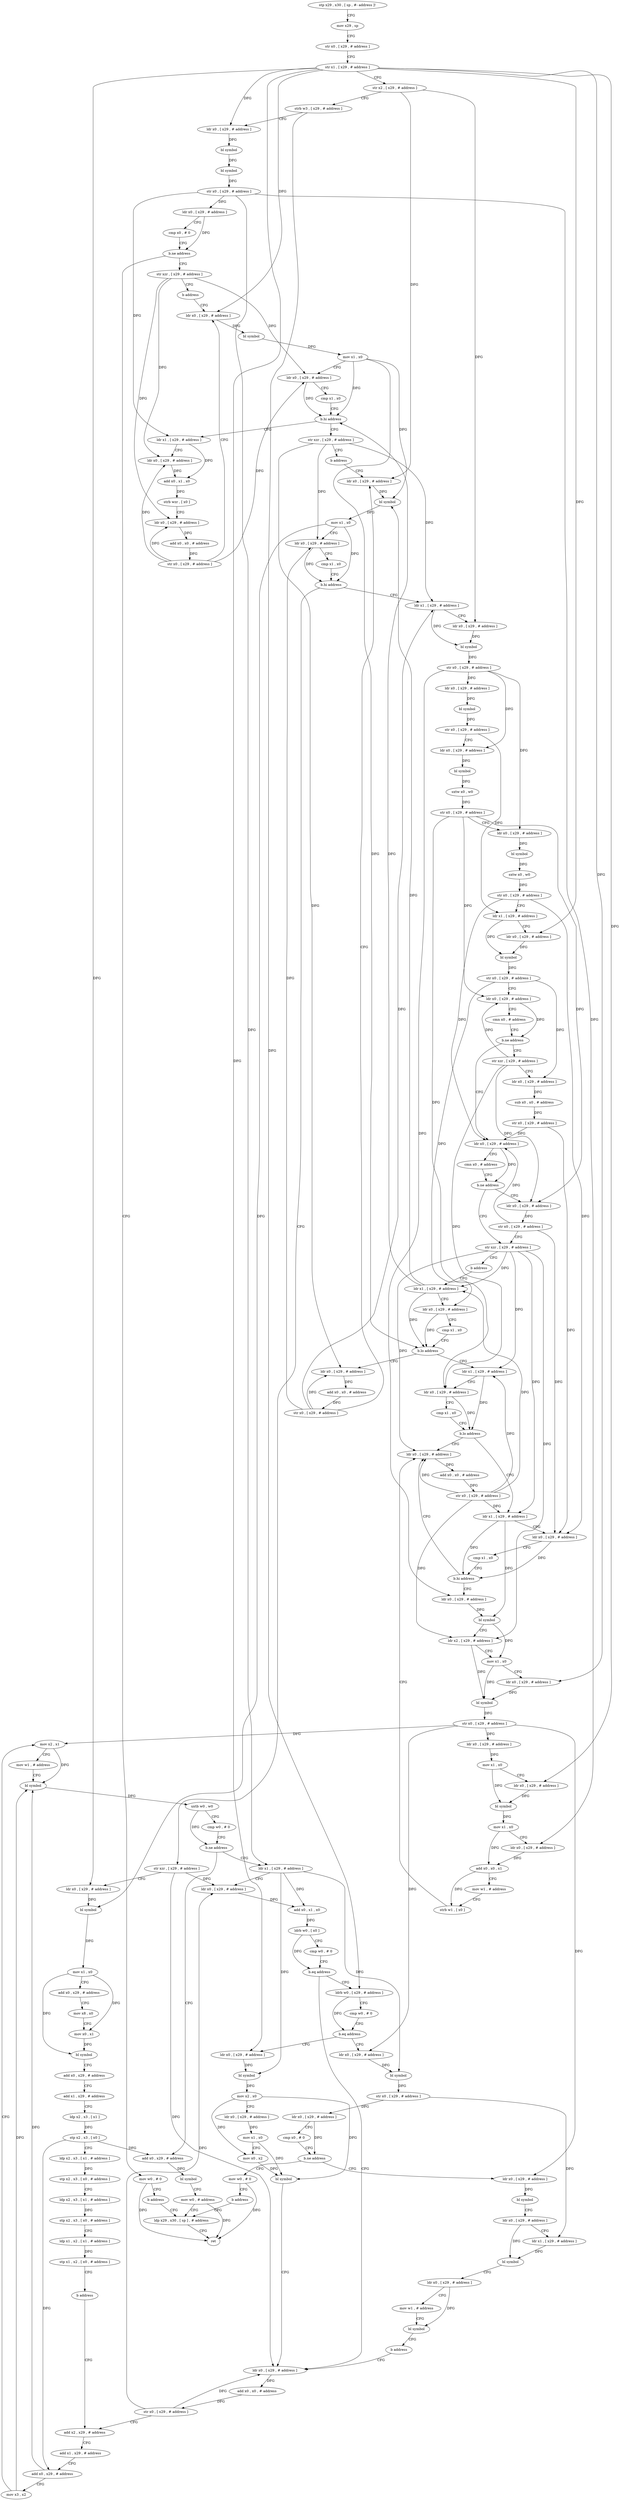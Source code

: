 digraph "func" {
"107168" [label = "stp x29 , x30 , [ sp , #- address ]!" ]
"107172" [label = "mov x29 , sp" ]
"107176" [label = "str x0 , [ x29 , # address ]" ]
"107180" [label = "str x1 , [ x29 , # address ]" ]
"107184" [label = "str x2 , [ x29 , # address ]" ]
"107188" [label = "strb w3 , [ x29 , # address ]" ]
"107192" [label = "ldr x0 , [ x29 , # address ]" ]
"107196" [label = "bl symbol" ]
"107200" [label = "bl symbol" ]
"107204" [label = "str x0 , [ x29 , # address ]" ]
"107208" [label = "ldr x0 , [ x29 , # address ]" ]
"107212" [label = "cmp x0 , # 0" ]
"107216" [label = "b.ne address" ]
"107228" [label = "str xzr , [ x29 , # address ]" ]
"107220" [label = "mov w0 , # 0" ]
"107232" [label = "b address" ]
"107264" [label = "ldr x0 , [ x29 , # address ]" ]
"107224" [label = "b address" ]
"107860" [label = "ldp x29 , x30 , [ sp ] , # address" ]
"107268" [label = "bl symbol" ]
"107272" [label = "mov x1 , x0" ]
"107276" [label = "ldr x0 , [ x29 , # address ]" ]
"107280" [label = "cmp x1 , x0" ]
"107284" [label = "b.hi address" ]
"107236" [label = "ldr x1 , [ x29 , # address ]" ]
"107288" [label = "str xzr , [ x29 , # address ]" ]
"107864" [label = "ret" ]
"107240" [label = "ldr x0 , [ x29 , # address ]" ]
"107244" [label = "add x0 , x1 , x0" ]
"107248" [label = "strb wzr , [ x0 ]" ]
"107252" [label = "ldr x0 , [ x29 , # address ]" ]
"107256" [label = "add x0 , x0 , # address" ]
"107260" [label = "str x0 , [ x29 , # address ]" ]
"107292" [label = "b address" ]
"107564" [label = "ldr x0 , [ x29 , # address ]" ]
"107568" [label = "bl symbol" ]
"107572" [label = "mov x1 , x0" ]
"107576" [label = "ldr x0 , [ x29 , # address ]" ]
"107580" [label = "cmp x1 , x0" ]
"107584" [label = "b.hi address" ]
"107296" [label = "ldr x1 , [ x29 , # address ]" ]
"107588" [label = "str xzr , [ x29 , # address ]" ]
"107300" [label = "ldr x0 , [ x29 , # address ]" ]
"107304" [label = "bl symbol" ]
"107308" [label = "str x0 , [ x29 , # address ]" ]
"107312" [label = "ldr x0 , [ x29 , # address ]" ]
"107316" [label = "bl symbol" ]
"107320" [label = "str x0 , [ x29 , # address ]" ]
"107324" [label = "ldr x0 , [ x29 , # address ]" ]
"107328" [label = "bl symbol" ]
"107332" [label = "sxtw x0 , w0" ]
"107336" [label = "str x0 , [ x29 , # address ]" ]
"107340" [label = "ldr x0 , [ x29 , # address ]" ]
"107344" [label = "bl symbol" ]
"107348" [label = "sxtw x0 , w0" ]
"107352" [label = "str x0 , [ x29 , # address ]" ]
"107356" [label = "ldr x1 , [ x29 , # address ]" ]
"107360" [label = "ldr x0 , [ x29 , # address ]" ]
"107364" [label = "bl symbol" ]
"107368" [label = "str x0 , [ x29 , # address ]" ]
"107372" [label = "ldr x0 , [ x29 , # address ]" ]
"107376" [label = "cmn x0 , # address" ]
"107380" [label = "b.ne address" ]
"107400" [label = "ldr x0 , [ x29 , # address ]" ]
"107384" [label = "str xzr , [ x29 , # address ]" ]
"107592" [label = "ldr x0 , [ x29 , # address ]" ]
"107596" [label = "bl symbol" ]
"107600" [label = "mov x1 , x0" ]
"107604" [label = "add x0 , x29 , # address" ]
"107608" [label = "mov x8 , x0" ]
"107612" [label = "mov x0 , x1" ]
"107616" [label = "bl symbol" ]
"107620" [label = "add x0 , x29 , # address" ]
"107624" [label = "add x1 , x29 , # address" ]
"107628" [label = "ldp x2 , x3 , [ x1 ]" ]
"107632" [label = "stp x2 , x3 , [ x0 ]" ]
"107636" [label = "ldp x2 , x3 , [ x1 , # address ]" ]
"107640" [label = "stp x2 , x3 , [ x0 , # address ]" ]
"107644" [label = "ldp x2 , x3 , [ x1 , # address ]" ]
"107648" [label = "stp x2 , x3 , [ x0 , # address ]" ]
"107652" [label = "ldp x1 , x2 , [ x1 , # address ]" ]
"107656" [label = "stp x1 , x2 , [ x0 , # address ]" ]
"107660" [label = "b address" ]
"107808" [label = "add x2 , x29 , # address" ]
"107404" [label = "cmn x0 , # address" ]
"107408" [label = "b.ne address" ]
"107420" [label = "str xzr , [ x29 , # address ]" ]
"107412" [label = "ldr x0 , [ x29 , # address ]" ]
"107388" [label = "ldr x0 , [ x29 , # address ]" ]
"107392" [label = "sub x0 , x0 , # address" ]
"107396" [label = "str x0 , [ x29 , # address ]" ]
"107812" [label = "add x1 , x29 , # address" ]
"107816" [label = "add x0 , x29 , # address" ]
"107820" [label = "mov x3 , x2" ]
"107824" [label = "mov x2 , x1" ]
"107828" [label = "mov w1 , # address" ]
"107832" [label = "bl symbol" ]
"107836" [label = "uxtb w0 , w0" ]
"107840" [label = "cmp w0 , # 0" ]
"107844" [label = "b.ne address" ]
"107664" [label = "ldr x1 , [ x29 , # address ]" ]
"107848" [label = "add x0 , x29 , # address" ]
"107424" [label = "b address" ]
"107536" [label = "ldr x1 , [ x29 , # address ]" ]
"107416" [label = "str x0 , [ x29 , # address ]" ]
"107668" [label = "ldr x0 , [ x29 , # address ]" ]
"107672" [label = "add x0 , x1 , x0" ]
"107676" [label = "ldrb w0 , [ x0 ]" ]
"107680" [label = "cmp w0 , # 0" ]
"107684" [label = "b.eq address" ]
"107796" [label = "ldr x0 , [ x29 , # address ]" ]
"107688" [label = "ldrb w0 , [ x29 , # address ]" ]
"107852" [label = "bl symbol" ]
"107856" [label = "mov w0 , # address" ]
"107540" [label = "ldr x0 , [ x29 , # address ]" ]
"107544" [label = "cmp x1 , x0" ]
"107548" [label = "b.lo address" ]
"107428" [label = "ldr x1 , [ x29 , # address ]" ]
"107552" [label = "ldr x0 , [ x29 , # address ]" ]
"107800" [label = "add x0 , x0 , # address" ]
"107804" [label = "str x0 , [ x29 , # address ]" ]
"107692" [label = "cmp w0 , # 0" ]
"107696" [label = "b.eq address" ]
"107768" [label = "ldr x0 , [ x29 , # address ]" ]
"107700" [label = "ldr x0 , [ x29 , # address ]" ]
"107432" [label = "ldr x0 , [ x29 , # address ]" ]
"107436" [label = "cmp x1 , x0" ]
"107440" [label = "b.lo address" ]
"107524" [label = "ldr x0 , [ x29 , # address ]" ]
"107444" [label = "ldr x1 , [ x29 , # address ]" ]
"107556" [label = "add x0 , x0 , # address" ]
"107560" [label = "str x0 , [ x29 , # address ]" ]
"107772" [label = "bl symbol" ]
"107776" [label = "mov x2 , x0" ]
"107780" [label = "ldr x0 , [ x29 , # address ]" ]
"107784" [label = "mov x1 , x0" ]
"107788" [label = "mov x0 , x2" ]
"107792" [label = "bl symbol" ]
"107704" [label = "bl symbol" ]
"107708" [label = "str x0 , [ x29 , # address ]" ]
"107712" [label = "ldr x0 , [ x29 , # address ]" ]
"107716" [label = "cmp x0 , # 0" ]
"107720" [label = "b.ne address" ]
"107732" [label = "ldr x0 , [ x29 , # address ]" ]
"107724" [label = "mov w0 , # 0" ]
"107528" [label = "add x0 , x0 , # address" ]
"107532" [label = "str x0 , [ x29 , # address ]" ]
"107448" [label = "ldr x0 , [ x29 , # address ]" ]
"107452" [label = "cmp x1 , x0" ]
"107456" [label = "b.hi address" ]
"107460" [label = "ldr x0 , [ x29 , # address ]" ]
"107736" [label = "bl symbol" ]
"107740" [label = "ldr x0 , [ x29 , # address ]" ]
"107744" [label = "ldr x1 , [ x29 , # address ]" ]
"107748" [label = "bl symbol" ]
"107752" [label = "ldr x0 , [ x29 , # address ]" ]
"107756" [label = "mov w1 , # address" ]
"107760" [label = "bl symbol" ]
"107764" [label = "b address" ]
"107728" [label = "b address" ]
"107464" [label = "bl symbol" ]
"107468" [label = "ldr x2 , [ x29 , # address ]" ]
"107472" [label = "mov x1 , x0" ]
"107476" [label = "ldr x0 , [ x29 , # address ]" ]
"107480" [label = "bl symbol" ]
"107484" [label = "str x0 , [ x29 , # address ]" ]
"107488" [label = "ldr x0 , [ x29 , # address ]" ]
"107492" [label = "mov x1 , x0" ]
"107496" [label = "ldr x0 , [ x29 , # address ]" ]
"107500" [label = "bl symbol" ]
"107504" [label = "mov x1 , x0" ]
"107508" [label = "ldr x0 , [ x29 , # address ]" ]
"107512" [label = "add x0 , x0 , x1" ]
"107516" [label = "mov w1 , # address" ]
"107520" [label = "strb w1 , [ x0 ]" ]
"107168" -> "107172" [ label = "CFG" ]
"107172" -> "107176" [ label = "CFG" ]
"107176" -> "107180" [ label = "CFG" ]
"107180" -> "107184" [ label = "CFG" ]
"107180" -> "107192" [ label = "DFG" ]
"107180" -> "107264" [ label = "DFG" ]
"107180" -> "107360" [ label = "DFG" ]
"107180" -> "107592" [ label = "DFG" ]
"107180" -> "107768" [ label = "DFG" ]
"107180" -> "107476" [ label = "DFG" ]
"107180" -> "107496" [ label = "DFG" ]
"107184" -> "107188" [ label = "CFG" ]
"107184" -> "107564" [ label = "DFG" ]
"107184" -> "107300" [ label = "DFG" ]
"107188" -> "107192" [ label = "CFG" ]
"107188" -> "107688" [ label = "DFG" ]
"107192" -> "107196" [ label = "DFG" ]
"107196" -> "107200" [ label = "DFG" ]
"107200" -> "107204" [ label = "DFG" ]
"107204" -> "107208" [ label = "DFG" ]
"107204" -> "107236" [ label = "DFG" ]
"107204" -> "107664" [ label = "DFG" ]
"107204" -> "107508" [ label = "DFG" ]
"107208" -> "107212" [ label = "CFG" ]
"107208" -> "107216" [ label = "DFG" ]
"107212" -> "107216" [ label = "CFG" ]
"107216" -> "107228" [ label = "CFG" ]
"107216" -> "107220" [ label = "CFG" ]
"107228" -> "107232" [ label = "CFG" ]
"107228" -> "107276" [ label = "DFG" ]
"107228" -> "107240" [ label = "DFG" ]
"107228" -> "107252" [ label = "DFG" ]
"107220" -> "107224" [ label = "CFG" ]
"107220" -> "107864" [ label = "DFG" ]
"107232" -> "107264" [ label = "CFG" ]
"107264" -> "107268" [ label = "DFG" ]
"107224" -> "107860" [ label = "CFG" ]
"107860" -> "107864" [ label = "CFG" ]
"107268" -> "107272" [ label = "DFG" ]
"107272" -> "107276" [ label = "CFG" ]
"107272" -> "107284" [ label = "DFG" ]
"107272" -> "107568" [ label = "DFG" ]
"107272" -> "107548" [ label = "DFG" ]
"107276" -> "107280" [ label = "CFG" ]
"107276" -> "107284" [ label = "DFG" ]
"107280" -> "107284" [ label = "CFG" ]
"107284" -> "107236" [ label = "CFG" ]
"107284" -> "107288" [ label = "CFG" ]
"107236" -> "107240" [ label = "CFG" ]
"107236" -> "107244" [ label = "DFG" ]
"107288" -> "107292" [ label = "CFG" ]
"107288" -> "107576" [ label = "DFG" ]
"107288" -> "107296" [ label = "DFG" ]
"107288" -> "107552" [ label = "DFG" ]
"107240" -> "107244" [ label = "DFG" ]
"107244" -> "107248" [ label = "DFG" ]
"107248" -> "107252" [ label = "CFG" ]
"107252" -> "107256" [ label = "DFG" ]
"107256" -> "107260" [ label = "DFG" ]
"107260" -> "107264" [ label = "CFG" ]
"107260" -> "107276" [ label = "DFG" ]
"107260" -> "107240" [ label = "DFG" ]
"107260" -> "107252" [ label = "DFG" ]
"107292" -> "107564" [ label = "CFG" ]
"107564" -> "107568" [ label = "DFG" ]
"107568" -> "107572" [ label = "DFG" ]
"107572" -> "107576" [ label = "CFG" ]
"107572" -> "107584" [ label = "DFG" ]
"107572" -> "107596" [ label = "DFG" ]
"107576" -> "107580" [ label = "CFG" ]
"107576" -> "107584" [ label = "DFG" ]
"107580" -> "107584" [ label = "CFG" ]
"107584" -> "107296" [ label = "CFG" ]
"107584" -> "107588" [ label = "CFG" ]
"107296" -> "107300" [ label = "CFG" ]
"107296" -> "107304" [ label = "DFG" ]
"107588" -> "107592" [ label = "CFG" ]
"107588" -> "107668" [ label = "DFG" ]
"107588" -> "107796" [ label = "DFG" ]
"107300" -> "107304" [ label = "DFG" ]
"107304" -> "107308" [ label = "DFG" ]
"107308" -> "107312" [ label = "DFG" ]
"107308" -> "107324" [ label = "DFG" ]
"107308" -> "107340" [ label = "DFG" ]
"107308" -> "107460" [ label = "DFG" ]
"107312" -> "107316" [ label = "DFG" ]
"107316" -> "107320" [ label = "DFG" ]
"107320" -> "107324" [ label = "CFG" ]
"107320" -> "107356" [ label = "DFG" ]
"107324" -> "107328" [ label = "DFG" ]
"107328" -> "107332" [ label = "DFG" ]
"107332" -> "107336" [ label = "DFG" ]
"107336" -> "107340" [ label = "CFG" ]
"107336" -> "107372" [ label = "DFG" ]
"107336" -> "107412" [ label = "DFG" ]
"107336" -> "107432" [ label = "DFG" ]
"107340" -> "107344" [ label = "DFG" ]
"107344" -> "107348" [ label = "DFG" ]
"107348" -> "107352" [ label = "DFG" ]
"107352" -> "107356" [ label = "CFG" ]
"107352" -> "107400" [ label = "DFG" ]
"107352" -> "107448" [ label = "DFG" ]
"107356" -> "107360" [ label = "CFG" ]
"107356" -> "107364" [ label = "DFG" ]
"107360" -> "107364" [ label = "DFG" ]
"107364" -> "107368" [ label = "DFG" ]
"107368" -> "107372" [ label = "CFG" ]
"107368" -> "107388" [ label = "DFG" ]
"107368" -> "107540" [ label = "DFG" ]
"107372" -> "107376" [ label = "CFG" ]
"107372" -> "107380" [ label = "DFG" ]
"107376" -> "107380" [ label = "CFG" ]
"107380" -> "107400" [ label = "CFG" ]
"107380" -> "107384" [ label = "CFG" ]
"107400" -> "107404" [ label = "CFG" ]
"107400" -> "107408" [ label = "DFG" ]
"107384" -> "107388" [ label = "CFG" ]
"107384" -> "107372" [ label = "DFG" ]
"107384" -> "107412" [ label = "DFG" ]
"107384" -> "107432" [ label = "DFG" ]
"107592" -> "107596" [ label = "DFG" ]
"107596" -> "107600" [ label = "DFG" ]
"107600" -> "107604" [ label = "CFG" ]
"107600" -> "107612" [ label = "DFG" ]
"107600" -> "107616" [ label = "DFG" ]
"107604" -> "107608" [ label = "CFG" ]
"107608" -> "107612" [ label = "CFG" ]
"107612" -> "107616" [ label = "DFG" ]
"107616" -> "107620" [ label = "CFG" ]
"107620" -> "107624" [ label = "CFG" ]
"107624" -> "107628" [ label = "CFG" ]
"107628" -> "107632" [ label = "DFG" ]
"107632" -> "107636" [ label = "CFG" ]
"107632" -> "107816" [ label = "DFG" ]
"107632" -> "107848" [ label = "DFG" ]
"107636" -> "107640" [ label = "DFG" ]
"107640" -> "107644" [ label = "CFG" ]
"107644" -> "107648" [ label = "DFG" ]
"107648" -> "107652" [ label = "CFG" ]
"107652" -> "107656" [ label = "DFG" ]
"107656" -> "107660" [ label = "CFG" ]
"107660" -> "107808" [ label = "CFG" ]
"107808" -> "107812" [ label = "CFG" ]
"107404" -> "107408" [ label = "CFG" ]
"107408" -> "107420" [ label = "CFG" ]
"107408" -> "107412" [ label = "CFG" ]
"107420" -> "107424" [ label = "CFG" ]
"107420" -> "107536" [ label = "DFG" ]
"107420" -> "107428" [ label = "DFG" ]
"107420" -> "107524" [ label = "DFG" ]
"107420" -> "107444" [ label = "DFG" ]
"107420" -> "107468" [ label = "DFG" ]
"107412" -> "107416" [ label = "DFG" ]
"107388" -> "107392" [ label = "DFG" ]
"107392" -> "107396" [ label = "DFG" ]
"107396" -> "107400" [ label = "DFG" ]
"107396" -> "107448" [ label = "DFG" ]
"107812" -> "107816" [ label = "CFG" ]
"107816" -> "107820" [ label = "CFG" ]
"107816" -> "107832" [ label = "DFG" ]
"107820" -> "107824" [ label = "CFG" ]
"107820" -> "107832" [ label = "DFG" ]
"107824" -> "107828" [ label = "CFG" ]
"107824" -> "107832" [ label = "DFG" ]
"107828" -> "107832" [ label = "CFG" ]
"107832" -> "107836" [ label = "DFG" ]
"107836" -> "107840" [ label = "CFG" ]
"107836" -> "107844" [ label = "DFG" ]
"107840" -> "107844" [ label = "CFG" ]
"107844" -> "107664" [ label = "CFG" ]
"107844" -> "107848" [ label = "CFG" ]
"107664" -> "107668" [ label = "CFG" ]
"107664" -> "107672" [ label = "DFG" ]
"107664" -> "107772" [ label = "DFG" ]
"107664" -> "107704" [ label = "DFG" ]
"107848" -> "107852" [ label = "DFG" ]
"107424" -> "107536" [ label = "CFG" ]
"107536" -> "107540" [ label = "CFG" ]
"107536" -> "107568" [ label = "DFG" ]
"107536" -> "107284" [ label = "DFG" ]
"107536" -> "107548" [ label = "DFG" ]
"107416" -> "107420" [ label = "CFG" ]
"107416" -> "107400" [ label = "DFG" ]
"107416" -> "107448" [ label = "DFG" ]
"107668" -> "107672" [ label = "DFG" ]
"107672" -> "107676" [ label = "DFG" ]
"107676" -> "107680" [ label = "CFG" ]
"107676" -> "107684" [ label = "DFG" ]
"107680" -> "107684" [ label = "CFG" ]
"107684" -> "107796" [ label = "CFG" ]
"107684" -> "107688" [ label = "CFG" ]
"107796" -> "107800" [ label = "DFG" ]
"107688" -> "107692" [ label = "CFG" ]
"107688" -> "107696" [ label = "DFG" ]
"107852" -> "107856" [ label = "CFG" ]
"107856" -> "107860" [ label = "CFG" ]
"107856" -> "107864" [ label = "DFG" ]
"107540" -> "107544" [ label = "CFG" ]
"107540" -> "107548" [ label = "DFG" ]
"107544" -> "107548" [ label = "CFG" ]
"107548" -> "107428" [ label = "CFG" ]
"107548" -> "107552" [ label = "CFG" ]
"107428" -> "107432" [ label = "CFG" ]
"107428" -> "107440" [ label = "DFG" ]
"107552" -> "107556" [ label = "DFG" ]
"107800" -> "107804" [ label = "DFG" ]
"107804" -> "107808" [ label = "CFG" ]
"107804" -> "107668" [ label = "DFG" ]
"107804" -> "107796" [ label = "DFG" ]
"107692" -> "107696" [ label = "CFG" ]
"107696" -> "107768" [ label = "CFG" ]
"107696" -> "107700" [ label = "CFG" ]
"107768" -> "107772" [ label = "DFG" ]
"107700" -> "107704" [ label = "DFG" ]
"107432" -> "107436" [ label = "CFG" ]
"107432" -> "107440" [ label = "DFG" ]
"107436" -> "107440" [ label = "CFG" ]
"107440" -> "107524" [ label = "CFG" ]
"107440" -> "107444" [ label = "CFG" ]
"107524" -> "107528" [ label = "DFG" ]
"107444" -> "107448" [ label = "CFG" ]
"107444" -> "107456" [ label = "DFG" ]
"107444" -> "107464" [ label = "DFG" ]
"107556" -> "107560" [ label = "DFG" ]
"107560" -> "107564" [ label = "CFG" ]
"107560" -> "107576" [ label = "DFG" ]
"107560" -> "107296" [ label = "DFG" ]
"107560" -> "107552" [ label = "DFG" ]
"107772" -> "107776" [ label = "DFG" ]
"107776" -> "107780" [ label = "CFG" ]
"107776" -> "107788" [ label = "DFG" ]
"107776" -> "107792" [ label = "DFG" ]
"107780" -> "107784" [ label = "DFG" ]
"107784" -> "107788" [ label = "CFG" ]
"107784" -> "107792" [ label = "DFG" ]
"107788" -> "107792" [ label = "DFG" ]
"107792" -> "107796" [ label = "CFG" ]
"107704" -> "107708" [ label = "DFG" ]
"107708" -> "107712" [ label = "DFG" ]
"107708" -> "107744" [ label = "DFG" ]
"107712" -> "107716" [ label = "CFG" ]
"107712" -> "107720" [ label = "DFG" ]
"107716" -> "107720" [ label = "CFG" ]
"107720" -> "107732" [ label = "CFG" ]
"107720" -> "107724" [ label = "CFG" ]
"107732" -> "107736" [ label = "DFG" ]
"107724" -> "107728" [ label = "CFG" ]
"107724" -> "107864" [ label = "DFG" ]
"107528" -> "107532" [ label = "DFG" ]
"107532" -> "107536" [ label = "DFG" ]
"107532" -> "107428" [ label = "DFG" ]
"107532" -> "107524" [ label = "DFG" ]
"107532" -> "107444" [ label = "DFG" ]
"107532" -> "107468" [ label = "DFG" ]
"107448" -> "107452" [ label = "CFG" ]
"107448" -> "107456" [ label = "DFG" ]
"107452" -> "107456" [ label = "CFG" ]
"107456" -> "107524" [ label = "CFG" ]
"107456" -> "107460" [ label = "CFG" ]
"107460" -> "107464" [ label = "DFG" ]
"107736" -> "107740" [ label = "CFG" ]
"107740" -> "107744" [ label = "CFG" ]
"107740" -> "107748" [ label = "DFG" ]
"107744" -> "107748" [ label = "DFG" ]
"107748" -> "107752" [ label = "CFG" ]
"107752" -> "107756" [ label = "CFG" ]
"107752" -> "107760" [ label = "DFG" ]
"107756" -> "107760" [ label = "CFG" ]
"107760" -> "107764" [ label = "CFG" ]
"107764" -> "107796" [ label = "CFG" ]
"107728" -> "107860" [ label = "CFG" ]
"107464" -> "107468" [ label = "CFG" ]
"107464" -> "107472" [ label = "DFG" ]
"107468" -> "107472" [ label = "CFG" ]
"107468" -> "107480" [ label = "DFG" ]
"107472" -> "107476" [ label = "CFG" ]
"107472" -> "107480" [ label = "DFG" ]
"107476" -> "107480" [ label = "DFG" ]
"107480" -> "107484" [ label = "DFG" ]
"107484" -> "107488" [ label = "DFG" ]
"107484" -> "107824" [ label = "DFG" ]
"107484" -> "107700" [ label = "DFG" ]
"107484" -> "107732" [ label = "DFG" ]
"107488" -> "107492" [ label = "DFG" ]
"107492" -> "107496" [ label = "CFG" ]
"107492" -> "107500" [ label = "DFG" ]
"107496" -> "107500" [ label = "DFG" ]
"107500" -> "107504" [ label = "DFG" ]
"107504" -> "107508" [ label = "CFG" ]
"107504" -> "107512" [ label = "DFG" ]
"107508" -> "107512" [ label = "DFG" ]
"107512" -> "107516" [ label = "CFG" ]
"107512" -> "107520" [ label = "DFG" ]
"107516" -> "107520" [ label = "CFG" ]
"107520" -> "107524" [ label = "CFG" ]
}
